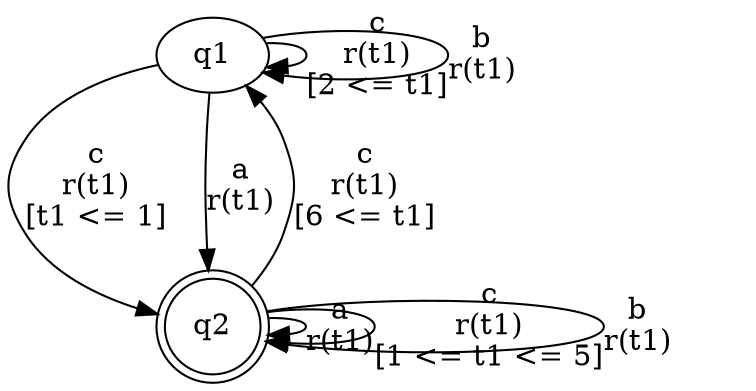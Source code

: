 digraph L {
	qq1[label=q1]
	qq2[label=q2 shape=doublecircle]
	qq1 -> qq2[label="c\nr(t1)\n[t1 <= 1]"]
	qq2 -> qq2[label="a\nr(t1)\n"]
	qq2 -> qq2[label="c\nr(t1)\n[1 <= t1 <= 5]"]
	qq2 -> qq2[label="b\nr(t1)\n"]
	qq2 -> qq1[label="c\nr(t1)\n[6 <= t1]"]
	qq1 -> qq1[label="c\nr(t1)\n[2 <= t1]"]
	qq1 -> qq2[label="a\nr(t1)\n"]
	qq1 -> qq1[label="b\nr(t1)\n"]
}
